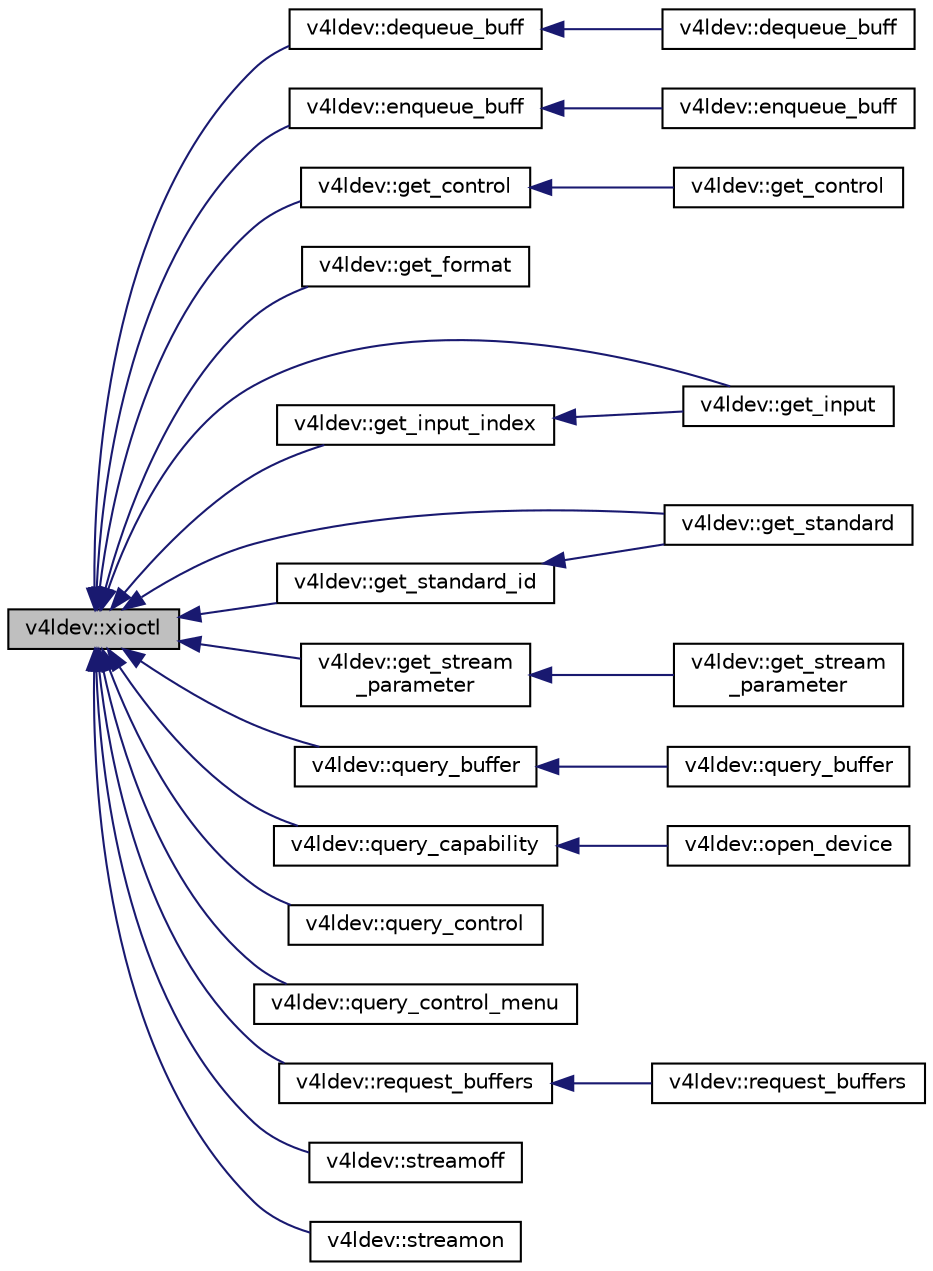 digraph "v4ldev::xioctl"
{
 // INTERACTIVE_SVG=YES
  edge [fontname="Helvetica",fontsize="10",labelfontname="Helvetica",labelfontsize="10"];
  node [fontname="Helvetica",fontsize="10",shape=record];
  rankdir="LR";
  Node92 [label="v4ldev::xioctl",height=0.2,width=0.4,color="black", fillcolor="grey75", style="filled", fontcolor="black"];
  Node92 -> Node93 [dir="back",color="midnightblue",fontsize="10",style="solid",fontname="Helvetica"];
  Node93 [label="v4ldev::dequeue_buff",height=0.2,width=0.4,color="black", fillcolor="white", style="filled",URL="$classv4ldev.html#a539e3edba551564e19bd1ae21c0cdb26"];
  Node93 -> Node94 [dir="back",color="midnightblue",fontsize="10",style="solid",fontname="Helvetica"];
  Node94 [label="v4ldev::dequeue_buff",height=0.2,width=0.4,color="black", fillcolor="white", style="filled",URL="$classv4ldev.html#a699e44c1d314c6a77ad9afc4b6a89078"];
  Node92 -> Node95 [dir="back",color="midnightblue",fontsize="10",style="solid",fontname="Helvetica"];
  Node95 [label="v4ldev::enqueue_buff",height=0.2,width=0.4,color="black", fillcolor="white", style="filled",URL="$classv4ldev.html#ae53ad5fcd680c9df8e7f2f564e575a35"];
  Node95 -> Node96 [dir="back",color="midnightblue",fontsize="10",style="solid",fontname="Helvetica"];
  Node96 [label="v4ldev::enqueue_buff",height=0.2,width=0.4,color="black", fillcolor="white", style="filled",URL="$classv4ldev.html#a4785a96e636f1dea81d2d64ec0c36d5a"];
  Node92 -> Node97 [dir="back",color="midnightblue",fontsize="10",style="solid",fontname="Helvetica"];
  Node97 [label="v4ldev::get_control",height=0.2,width=0.4,color="black", fillcolor="white", style="filled",URL="$classv4ldev.html#a8b7c5ca137d864c8ffe32349b0aeb01a"];
  Node97 -> Node98 [dir="back",color="midnightblue",fontsize="10",style="solid",fontname="Helvetica"];
  Node98 [label="v4ldev::get_control",height=0.2,width=0.4,color="black", fillcolor="white", style="filled",URL="$classv4ldev.html#a3244e54e71d070f383bcf3272a588e17"];
  Node92 -> Node99 [dir="back",color="midnightblue",fontsize="10",style="solid",fontname="Helvetica"];
  Node99 [label="v4ldev::get_format",height=0.2,width=0.4,color="black", fillcolor="white", style="filled",URL="$classv4ldev.html#a001ffb48bb1981b038ed6878b148a18e"];
  Node92 -> Node100 [dir="back",color="midnightblue",fontsize="10",style="solid",fontname="Helvetica"];
  Node100 [label="v4ldev::get_input",height=0.2,width=0.4,color="black", fillcolor="white", style="filled",URL="$classv4ldev.html#a517ba36f366611d3cd72c8edb5cddd1f"];
  Node92 -> Node101 [dir="back",color="midnightblue",fontsize="10",style="solid",fontname="Helvetica"];
  Node101 [label="v4ldev::get_input_index",height=0.2,width=0.4,color="black", fillcolor="white", style="filled",URL="$classv4ldev.html#adb85ceff191f9d0ebc65239c6c8d5e42"];
  Node101 -> Node100 [dir="back",color="midnightblue",fontsize="10",style="solid",fontname="Helvetica"];
  Node92 -> Node102 [dir="back",color="midnightblue",fontsize="10",style="solid",fontname="Helvetica"];
  Node102 [label="v4ldev::get_standard",height=0.2,width=0.4,color="black", fillcolor="white", style="filled",URL="$classv4ldev.html#a76f01fd5ac53c94bca14cfbb13c57f71"];
  Node92 -> Node103 [dir="back",color="midnightblue",fontsize="10",style="solid",fontname="Helvetica"];
  Node103 [label="v4ldev::get_standard_id",height=0.2,width=0.4,color="black", fillcolor="white", style="filled",URL="$classv4ldev.html#a4d296d91d189e8600e298771ae5016b2"];
  Node103 -> Node102 [dir="back",color="midnightblue",fontsize="10",style="solid",fontname="Helvetica"];
  Node92 -> Node104 [dir="back",color="midnightblue",fontsize="10",style="solid",fontname="Helvetica"];
  Node104 [label="v4ldev::get_stream\l_parameter",height=0.2,width=0.4,color="black", fillcolor="white", style="filled",URL="$classv4ldev.html#ab8ab5bfdaf0ffe3bcf6638dc7465494b"];
  Node104 -> Node105 [dir="back",color="midnightblue",fontsize="10",style="solid",fontname="Helvetica"];
  Node105 [label="v4ldev::get_stream\l_parameter",height=0.2,width=0.4,color="black", fillcolor="white", style="filled",URL="$classv4ldev.html#a8893fba1f5915c2b9a8f6aa6c1e71c52"];
  Node92 -> Node106 [dir="back",color="midnightblue",fontsize="10",style="solid",fontname="Helvetica"];
  Node106 [label="v4ldev::query_buffer",height=0.2,width=0.4,color="black", fillcolor="white", style="filled",URL="$classv4ldev.html#a9e4d9ea82e59a99286f4cea51cc08685"];
  Node106 -> Node107 [dir="back",color="midnightblue",fontsize="10",style="solid",fontname="Helvetica"];
  Node107 [label="v4ldev::query_buffer",height=0.2,width=0.4,color="black", fillcolor="white", style="filled",URL="$classv4ldev.html#ab5b21c7fd5893d82039fd25c6450532c"];
  Node92 -> Node108 [dir="back",color="midnightblue",fontsize="10",style="solid",fontname="Helvetica"];
  Node108 [label="v4ldev::query_capability",height=0.2,width=0.4,color="black", fillcolor="white", style="filled",URL="$classv4ldev.html#aee765379811b24150d5a591340d9568d"];
  Node108 -> Node109 [dir="back",color="midnightblue",fontsize="10",style="solid",fontname="Helvetica"];
  Node109 [label="v4ldev::open_device",height=0.2,width=0.4,color="black", fillcolor="white", style="filled",URL="$classv4ldev.html#a56dc3abadfc1de069eb973ff4a6dbd1f"];
  Node92 -> Node110 [dir="back",color="midnightblue",fontsize="10",style="solid",fontname="Helvetica"];
  Node110 [label="v4ldev::query_control",height=0.2,width=0.4,color="black", fillcolor="white", style="filled",URL="$classv4ldev.html#a99fbec860c69f6132154871816aff128"];
  Node92 -> Node111 [dir="back",color="midnightblue",fontsize="10",style="solid",fontname="Helvetica"];
  Node111 [label="v4ldev::query_control_menu",height=0.2,width=0.4,color="black", fillcolor="white", style="filled",URL="$classv4ldev.html#a95b39e9759d93a2c55dd031ed2ef93c1"];
  Node92 -> Node112 [dir="back",color="midnightblue",fontsize="10",style="solid",fontname="Helvetica"];
  Node112 [label="v4ldev::request_buffers",height=0.2,width=0.4,color="black", fillcolor="white", style="filled",URL="$classv4ldev.html#a432cce3442cbc7d5cf7b295073b4ef0a"];
  Node112 -> Node113 [dir="back",color="midnightblue",fontsize="10",style="solid",fontname="Helvetica"];
  Node113 [label="v4ldev::request_buffers",height=0.2,width=0.4,color="black", fillcolor="white", style="filled",URL="$classv4ldev.html#a73eafcdc186c7e7e2db2596da1b37e36"];
  Node92 -> Node114 [dir="back",color="midnightblue",fontsize="10",style="solid",fontname="Helvetica"];
  Node114 [label="v4ldev::streamoff",height=0.2,width=0.4,color="black", fillcolor="white", style="filled",URL="$classv4ldev.html#a969a8c970864242b50f0532ebc38e900"];
  Node92 -> Node115 [dir="back",color="midnightblue",fontsize="10",style="solid",fontname="Helvetica"];
  Node115 [label="v4ldev::streamon",height=0.2,width=0.4,color="black", fillcolor="white", style="filled",URL="$classv4ldev.html#a930d11206b595e7f27c7ca240ce332f4"];
}
